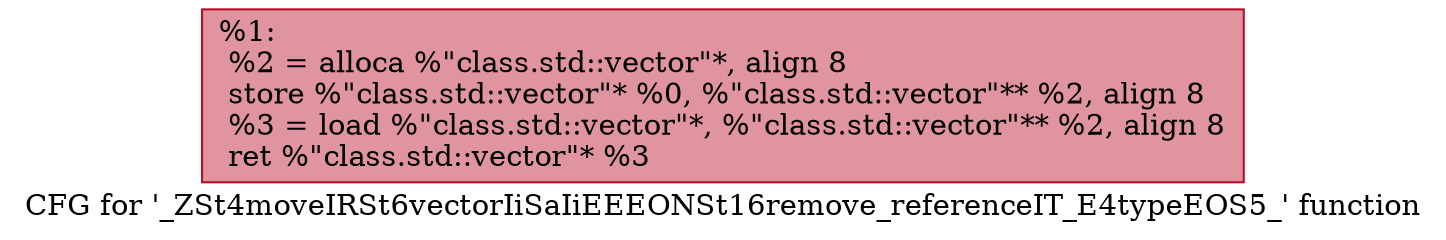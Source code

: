 digraph "CFG for '_ZSt4moveIRSt6vectorIiSaIiEEEONSt16remove_referenceIT_E4typeEOS5_' function" {
	label="CFG for '_ZSt4moveIRSt6vectorIiSaIiEEEONSt16remove_referenceIT_E4typeEOS5_' function";

	Node0x559aeab2df60 [shape=record,color="#b70d28ff", style=filled, fillcolor="#b70d2870",label="{%1:\l  %2 = alloca %\"class.std::vector\"*, align 8\l  store %\"class.std::vector\"* %0, %\"class.std::vector\"** %2, align 8\l  %3 = load %\"class.std::vector\"*, %\"class.std::vector\"** %2, align 8\l  ret %\"class.std::vector\"* %3\l}"];
}
